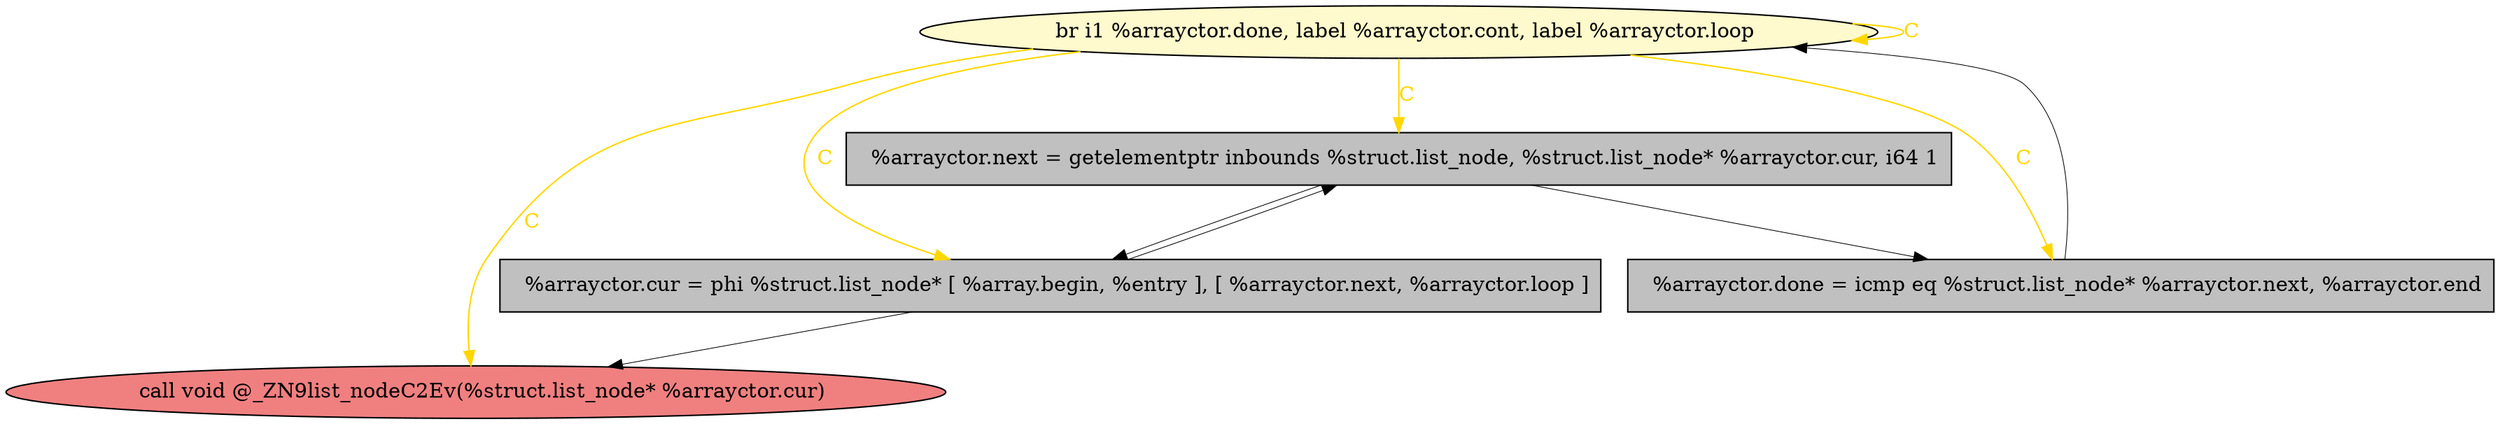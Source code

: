
digraph G {


node339 [fillcolor=lemonchiffon,label="  br i1 %arrayctor.done, label %arrayctor.cont, label %arrayctor.loop",shape=ellipse,style=filled ]
node340 [fillcolor=grey,label="  %arrayctor.next = getelementptr inbounds %struct.list_node, %struct.list_node* %arrayctor.cur, i64 1",shape=rectangle,style=filled ]
node338 [fillcolor=grey,label="  %arrayctor.cur = phi %struct.list_node* [ %array.begin, %entry ], [ %arrayctor.next, %arrayctor.loop ]",shape=rectangle,style=filled ]
node336 [fillcolor=lightcoral,label="  call void @_ZN9list_nodeC2Ev(%struct.list_node* %arrayctor.cur)",shape=ellipse,style=filled ]
node337 [fillcolor=grey,label="  %arrayctor.done = icmp eq %struct.list_node* %arrayctor.next, %arrayctor.end",shape=rectangle,style=filled ]

node338->node340 [style=solid,color=black,label="",penwidth=0.5,fontcolor=black ]
node337->node339 [style=solid,color=black,label="",penwidth=0.5,fontcolor=black ]
node338->node336 [style=solid,color=black,label="",penwidth=0.5,fontcolor=black ]
node340->node338 [style=solid,color=black,label="",penwidth=0.5,fontcolor=black ]
node339->node336 [style=solid,color=gold,label="C",penwidth=1.0,fontcolor=gold ]
node340->node337 [style=solid,color=black,label="",penwidth=0.5,fontcolor=black ]
node339->node339 [style=solid,color=gold,label="C",penwidth=1.0,fontcolor=gold ]
node339->node340 [style=solid,color=gold,label="C",penwidth=1.0,fontcolor=gold ]
node339->node338 [style=solid,color=gold,label="C",penwidth=1.0,fontcolor=gold ]
node339->node337 [style=solid,color=gold,label="C",penwidth=1.0,fontcolor=gold ]


}
